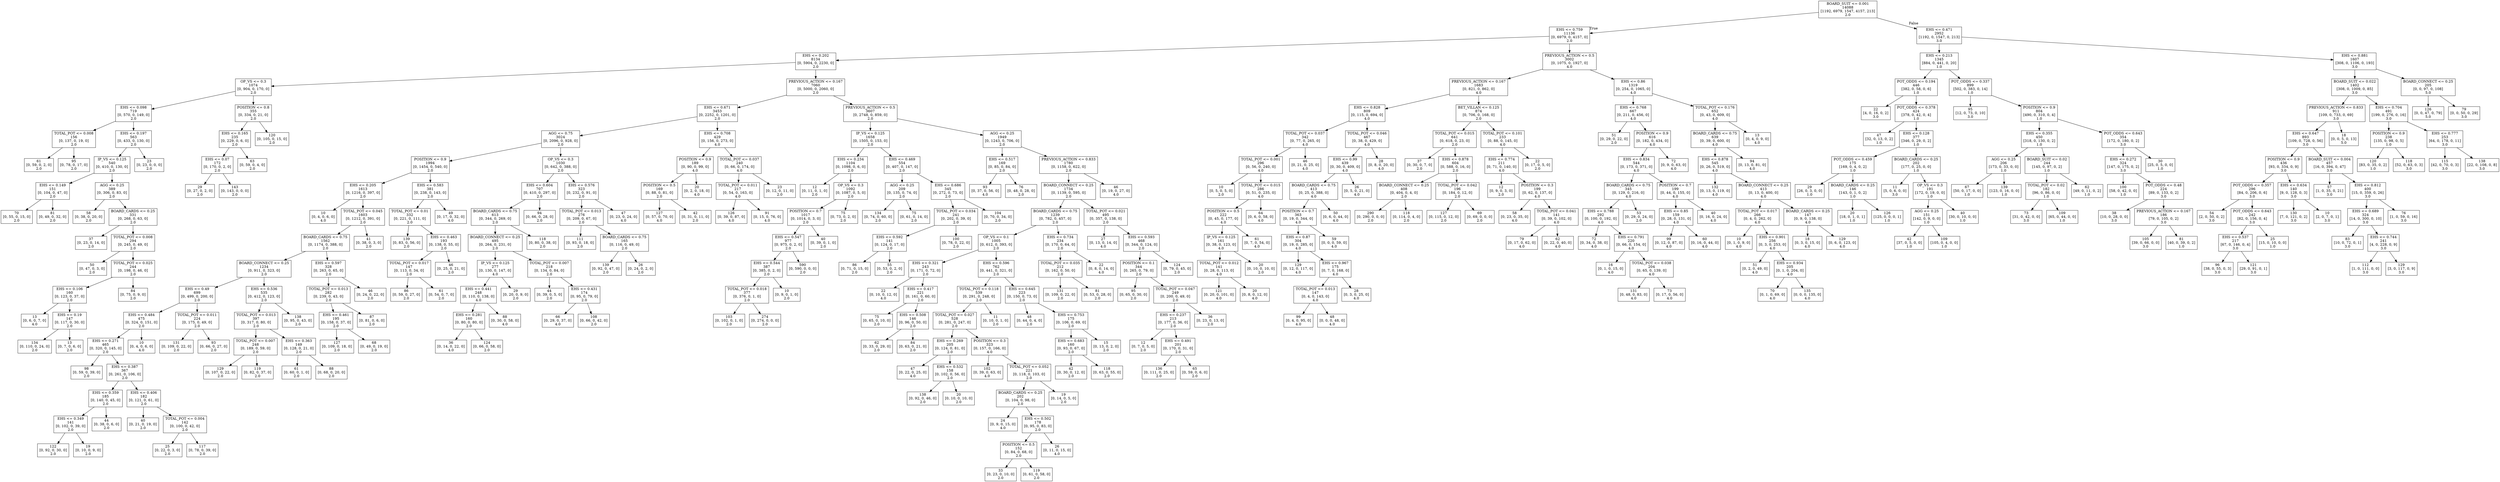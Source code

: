 digraph Tree {
node [shape=box] ;
0 [label="BOARD_SUIT <= 0.001\n14088\n[1192, 6979, 1547, 4157, 213]\n2.0"] ;
1 [label="EHS <= 0.759\n11136\n[0, 6979, 0, 4157, 0]\n2.0"] ;
0 -> 1 [labeldistance=2.5, labelangle=45, headlabel="True"] ;
2 [label="EHS <= 0.202\n8134\n[0, 5904, 0, 2230, 0]\n2.0"] ;
1 -> 2 ;
3 [label="OP_VS <= 0.3\n1074\n[0, 904, 0, 170, 0]\n2.0"] ;
2 -> 3 ;
4 [label="EHS <= 0.098\n719\n[0, 570, 0, 149, 0]\n2.0"] ;
3 -> 4 ;
5 [label="TOTAL_POT <= 0.008\n156\n[0, 137, 0, 19, 0]\n2.0"] ;
4 -> 5 ;
6 [label="61\n[0, 59, 0, 2, 0]\n2.0"] ;
5 -> 6 ;
7 [label="95\n[0, 78, 0, 17, 0]\n2.0"] ;
5 -> 7 ;
8 [label="EHS <= 0.197\n563\n[0, 433, 0, 130, 0]\n2.0"] ;
4 -> 8 ;
9 [label="IP_VS <= 0.125\n540\n[0, 410, 0, 130, 0]\n2.0"] ;
8 -> 9 ;
10 [label="EHS <= 0.149\n151\n[0, 104, 0, 47, 0]\n2.0"] ;
9 -> 10 ;
11 [label="70\n[0, 55, 0, 15, 0]\n2.0"] ;
10 -> 11 ;
12 [label="81\n[0, 49, 0, 32, 0]\n2.0"] ;
10 -> 12 ;
13 [label="AGG <= 0.25\n389\n[0, 306, 0, 83, 0]\n2.0"] ;
9 -> 13 ;
14 [label="58\n[0, 38, 0, 20, 0]\n2.0"] ;
13 -> 14 ;
15 [label="BOARD_CARDS <= 0.25\n331\n[0, 268, 0, 63, 0]\n2.0"] ;
13 -> 15 ;
16 [label="37\n[0, 23, 0, 14, 0]\n2.0"] ;
15 -> 16 ;
17 [label="TOTAL_POT <= 0.008\n294\n[0, 245, 0, 49, 0]\n2.0"] ;
15 -> 17 ;
18 [label="50\n[0, 47, 0, 3, 0]\n2.0"] ;
17 -> 18 ;
19 [label="TOTAL_POT <= 0.025\n244\n[0, 198, 0, 46, 0]\n2.0"] ;
17 -> 19 ;
20 [label="EHS <= 0.106\n160\n[0, 123, 0, 37, 0]\n2.0"] ;
19 -> 20 ;
21 [label="13\n[0, 6, 0, 7, 0]\n4.0"] ;
20 -> 21 ;
22 [label="EHS <= 0.19\n147\n[0, 117, 0, 30, 0]\n2.0"] ;
20 -> 22 ;
23 [label="134\n[0, 110, 0, 24, 0]\n2.0"] ;
22 -> 23 ;
24 [label="13\n[0, 7, 0, 6, 0]\n2.0"] ;
22 -> 24 ;
25 [label="84\n[0, 75, 0, 9, 0]\n2.0"] ;
19 -> 25 ;
26 [label="23\n[0, 23, 0, 0, 0]\n2.0"] ;
8 -> 26 ;
27 [label="POSITION <= 0.8\n355\n[0, 334, 0, 21, 0]\n2.0"] ;
3 -> 27 ;
28 [label="EHS <= 0.165\n235\n[0, 229, 0, 6, 0]\n2.0"] ;
27 -> 28 ;
29 [label="EHS <= 0.07\n172\n[0, 170, 0, 2, 0]\n2.0"] ;
28 -> 29 ;
30 [label="29\n[0, 27, 0, 2, 0]\n2.0"] ;
29 -> 30 ;
31 [label="143\n[0, 143, 0, 0, 0]\n2.0"] ;
29 -> 31 ;
32 [label="63\n[0, 59, 0, 4, 0]\n2.0"] ;
28 -> 32 ;
33 [label="120\n[0, 105, 0, 15, 0]\n2.0"] ;
27 -> 33 ;
34 [label="PREVIOUS_ACTION <= 0.167\n7060\n[0, 5000, 0, 2060, 0]\n2.0"] ;
2 -> 34 ;
35 [label="EHS <= 0.671\n3453\n[0, 2252, 0, 1201, 0]\n2.0"] ;
34 -> 35 ;
36 [label="AGG <= 0.75\n3024\n[0, 2096, 0, 928, 0]\n2.0"] ;
35 -> 36 ;
37 [label="POSITION <= 0.9\n1994\n[0, 1454, 0, 540, 0]\n2.0"] ;
36 -> 37 ;
38 [label="EHS <= 0.205\n1613\n[0, 1216, 0, 397, 0]\n2.0"] ;
37 -> 38 ;
39 [label="10\n[0, 4, 0, 6, 0]\n4.0"] ;
38 -> 39 ;
40 [label="TOTAL_POT <= 0.045\n1603\n[0, 1212, 0, 391, 0]\n2.0"] ;
38 -> 40 ;
41 [label="BOARD_CARDS <= 0.75\n1562\n[0, 1174, 0, 388, 0]\n2.0"] ;
40 -> 41 ;
42 [label="BOARD_CONNECT <= 0.25\n1234\n[0, 911, 0, 323, 0]\n2.0"] ;
41 -> 42 ;
43 [label="EHS <= 0.49\n699\n[0, 499, 0, 200, 0]\n2.0"] ;
42 -> 43 ;
44 [label="EHS <= 0.484\n475\n[0, 324, 0, 151, 0]\n2.0"] ;
43 -> 44 ;
45 [label="EHS <= 0.271\n465\n[0, 320, 0, 145, 0]\n2.0"] ;
44 -> 45 ;
46 [label="98\n[0, 59, 0, 39, 0]\n2.0"] ;
45 -> 46 ;
47 [label="EHS <= 0.387\n367\n[0, 261, 0, 106, 0]\n2.0"] ;
45 -> 47 ;
48 [label="EHS <= 0.359\n185\n[0, 140, 0, 45, 0]\n2.0"] ;
47 -> 48 ;
49 [label="EHS <= 0.349\n141\n[0, 102, 0, 39, 0]\n2.0"] ;
48 -> 49 ;
50 [label="122\n[0, 92, 0, 30, 0]\n2.0"] ;
49 -> 50 ;
51 [label="19\n[0, 10, 0, 9, 0]\n2.0"] ;
49 -> 51 ;
52 [label="44\n[0, 38, 0, 6, 0]\n2.0"] ;
48 -> 52 ;
53 [label="EHS <= 0.406\n182\n[0, 121, 0, 61, 0]\n2.0"] ;
47 -> 53 ;
54 [label="40\n[0, 21, 0, 19, 0]\n2.0"] ;
53 -> 54 ;
55 [label="TOTAL_POT <= 0.004\n142\n[0, 100, 0, 42, 0]\n2.0"] ;
53 -> 55 ;
56 [label="25\n[0, 22, 0, 3, 0]\n2.0"] ;
55 -> 56 ;
57 [label="117\n[0, 78, 0, 39, 0]\n2.0"] ;
55 -> 57 ;
58 [label="10\n[0, 4, 0, 6, 0]\n4.0"] ;
44 -> 58 ;
59 [label="TOTAL_POT <= 0.011\n224\n[0, 175, 0, 49, 0]\n2.0"] ;
43 -> 59 ;
60 [label="131\n[0, 109, 0, 22, 0]\n2.0"] ;
59 -> 60 ;
61 [label="93\n[0, 66, 0, 27, 0]\n2.0"] ;
59 -> 61 ;
62 [label="EHS <= 0.536\n535\n[0, 412, 0, 123, 0]\n2.0"] ;
42 -> 62 ;
63 [label="TOTAL_POT <= 0.013\n397\n[0, 317, 0, 80, 0]\n2.0"] ;
62 -> 63 ;
64 [label="TOTAL_POT <= 0.007\n248\n[0, 189, 0, 59, 0]\n2.0"] ;
63 -> 64 ;
65 [label="129\n[0, 107, 0, 22, 0]\n2.0"] ;
64 -> 65 ;
66 [label="119\n[0, 82, 0, 37, 0]\n2.0"] ;
64 -> 66 ;
67 [label="EHS <= 0.363\n149\n[0, 128, 0, 21, 0]\n2.0"] ;
63 -> 67 ;
68 [label="61\n[0, 60, 0, 1, 0]\n2.0"] ;
67 -> 68 ;
69 [label="88\n[0, 68, 0, 20, 0]\n2.0"] ;
67 -> 69 ;
70 [label="138\n[0, 95, 0, 43, 0]\n2.0"] ;
62 -> 70 ;
71 [label="EHS <= 0.597\n328\n[0, 263, 0, 65, 0]\n2.0"] ;
41 -> 71 ;
72 [label="TOTAL_POT <= 0.013\n282\n[0, 239, 0, 43, 0]\n2.0"] ;
71 -> 72 ;
73 [label="EHS <= 0.461\n195\n[0, 158, 0, 37, 0]\n2.0"] ;
72 -> 73 ;
74 [label="127\n[0, 109, 0, 18, 0]\n2.0"] ;
73 -> 74 ;
75 [label="68\n[0, 49, 0, 19, 0]\n2.0"] ;
73 -> 75 ;
76 [label="87\n[0, 81, 0, 6, 0]\n2.0"] ;
72 -> 76 ;
77 [label="46\n[0, 24, 0, 22, 0]\n2.0"] ;
71 -> 77 ;
78 [label="41\n[0, 38, 0, 3, 0]\n2.0"] ;
40 -> 78 ;
79 [label="EHS <= 0.583\n381\n[0, 238, 0, 143, 0]\n2.0"] ;
37 -> 79 ;
80 [label="TOTAL_POT <= 0.01\n332\n[0, 221, 0, 111, 0]\n2.0"] ;
79 -> 80 ;
81 [label="139\n[0, 83, 0, 56, 0]\n2.0"] ;
80 -> 81 ;
82 [label="EHS <= 0.463\n193\n[0, 138, 0, 55, 0]\n2.0"] ;
80 -> 82 ;
83 [label="TOTAL_POT <= 0.017\n147\n[0, 113, 0, 34, 0]\n2.0"] ;
82 -> 83 ;
84 [label="86\n[0, 59, 0, 27, 0]\n2.0"] ;
83 -> 84 ;
85 [label="61\n[0, 54, 0, 7, 0]\n2.0"] ;
83 -> 85 ;
86 [label="46\n[0, 25, 0, 21, 0]\n2.0"] ;
82 -> 86 ;
87 [label="49\n[0, 17, 0, 32, 0]\n4.0"] ;
79 -> 87 ;
88 [label="OP_VS <= 0.3\n1030\n[0, 642, 0, 388, 0]\n2.0"] ;
36 -> 88 ;
89 [label="EHS <= 0.604\n707\n[0, 410, 0, 297, 0]\n2.0"] ;
88 -> 89 ;
90 [label="BOARD_CARDS <= 0.75\n613\n[0, 344, 0, 269, 0]\n2.0"] ;
89 -> 90 ;
91 [label="BOARD_CONNECT <= 0.25\n495\n[0, 264, 0, 231, 0]\n2.0"] ;
90 -> 91 ;
92 [label="IP_VS <= 0.125\n277\n[0, 130, 0, 147, 0]\n4.0"] ;
91 -> 92 ;
93 [label="EHS <= 0.441\n248\n[0, 110, 0, 138, 0]\n4.0"] ;
92 -> 93 ;
94 [label="EHS <= 0.281\n160\n[0, 80, 0, 80, 0]\n2.0"] ;
93 -> 94 ;
95 [label="36\n[0, 14, 0, 22, 0]\n4.0"] ;
94 -> 95 ;
96 [label="124\n[0, 66, 0, 58, 0]\n2.0"] ;
94 -> 96 ;
97 [label="88\n[0, 30, 0, 58, 0]\n4.0"] ;
93 -> 97 ;
98 [label="29\n[0, 20, 0, 9, 0]\n2.0"] ;
92 -> 98 ;
99 [label="TOTAL_POT <= 0.007\n218\n[0, 134, 0, 84, 0]\n2.0"] ;
91 -> 99 ;
100 [label="44\n[0, 39, 0, 5, 0]\n2.0"] ;
99 -> 100 ;
101 [label="EHS <= 0.431\n174\n[0, 95, 0, 79, 0]\n2.0"] ;
99 -> 101 ;
102 [label="66\n[0, 29, 0, 37, 0]\n4.0"] ;
101 -> 102 ;
103 [label="108\n[0, 66, 0, 42, 0]\n2.0"] ;
101 -> 103 ;
104 [label="118\n[0, 80, 0, 38, 0]\n2.0"] ;
90 -> 104 ;
105 [label="94\n[0, 66, 0, 28, 0]\n2.0"] ;
89 -> 105 ;
106 [label="EHS <= 0.576\n323\n[0, 232, 0, 91, 0]\n2.0"] ;
88 -> 106 ;
107 [label="TOTAL_POT <= 0.013\n276\n[0, 209, 0, 67, 0]\n2.0"] ;
106 -> 107 ;
108 [label="111\n[0, 93, 0, 18, 0]\n2.0"] ;
107 -> 108 ;
109 [label="BOARD_CARDS <= 0.75\n165\n[0, 116, 0, 49, 0]\n2.0"] ;
107 -> 109 ;
110 [label="139\n[0, 92, 0, 47, 0]\n2.0"] ;
109 -> 110 ;
111 [label="26\n[0, 24, 0, 2, 0]\n2.0"] ;
109 -> 111 ;
112 [label="47\n[0, 23, 0, 24, 0]\n4.0"] ;
106 -> 112 ;
113 [label="EHS <= 0.708\n429\n[0, 156, 0, 273, 0]\n4.0"] ;
35 -> 113 ;
114 [label="POSITION <= 0.9\n189\n[0, 90, 0, 99, 0]\n4.0"] ;
113 -> 114 ;
115 [label="POSITION <= 0.5\n169\n[0, 88, 0, 81, 0]\n2.0"] ;
114 -> 115 ;
116 [label="127\n[0, 57, 0, 70, 0]\n4.0"] ;
115 -> 116 ;
117 [label="42\n[0, 31, 0, 11, 0]\n2.0"] ;
115 -> 117 ;
118 [label="20\n[0, 2, 0, 18, 0]\n4.0"] ;
114 -> 118 ;
119 [label="TOTAL_POT <= 0.037\n240\n[0, 66, 0, 174, 0]\n4.0"] ;
113 -> 119 ;
120 [label="TOTAL_POT <= 0.011\n217\n[0, 54, 0, 163, 0]\n4.0"] ;
119 -> 120 ;
121 [label="126\n[0, 39, 0, 87, 0]\n4.0"] ;
120 -> 121 ;
122 [label="91\n[0, 15, 0, 76, 0]\n4.0"] ;
120 -> 122 ;
123 [label="23\n[0, 12, 0, 11, 0]\n2.0"] ;
119 -> 123 ;
124 [label="PREVIOUS_ACTION <= 0.5\n3607\n[0, 2748, 0, 859, 0]\n2.0"] ;
34 -> 124 ;
125 [label="IP_VS <= 0.125\n1658\n[0, 1505, 0, 153, 0]\n2.0"] ;
124 -> 125 ;
126 [label="EHS <= 0.234\n1104\n[0, 1098, 0, 6, 0]\n2.0"] ;
125 -> 126 ;
127 [label="12\n[0, 11, 0, 1, 0]\n2.0"] ;
126 -> 127 ;
128 [label="OP_VS <= 0.3\n1092\n[0, 1087, 0, 5, 0]\n2.0"] ;
126 -> 128 ;
129 [label="POSITION <= 0.7\n1017\n[0, 1014, 0, 3, 0]\n2.0"] ;
128 -> 129 ;
130 [label="EHS <= 0.547\n977\n[0, 975, 0, 2, 0]\n2.0"] ;
129 -> 130 ;
131 [label="EHS <= 0.544\n387\n[0, 385, 0, 2, 0]\n2.0"] ;
130 -> 131 ;
132 [label="TOTAL_POT <= 0.018\n377\n[0, 376, 0, 1, 0]\n2.0"] ;
131 -> 132 ;
133 [label="103\n[0, 102, 0, 1, 0]\n2.0"] ;
132 -> 133 ;
134 [label="274\n[0, 274, 0, 0, 0]\n2.0"] ;
132 -> 134 ;
135 [label="10\n[0, 9, 0, 1, 0]\n2.0"] ;
131 -> 135 ;
136 [label="590\n[0, 590, 0, 0, 0]\n2.0"] ;
130 -> 136 ;
137 [label="40\n[0, 39, 0, 1, 0]\n2.0"] ;
129 -> 137 ;
138 [label="75\n[0, 73, 0, 2, 0]\n2.0"] ;
128 -> 138 ;
139 [label="EHS <= 0.469\n554\n[0, 407, 0, 147, 0]\n2.0"] ;
125 -> 139 ;
140 [label="AGG <= 0.25\n209\n[0, 135, 0, 74, 0]\n2.0"] ;
139 -> 140 ;
141 [label="134\n[0, 74, 0, 60, 0]\n2.0"] ;
140 -> 141 ;
142 [label="75\n[0, 61, 0, 14, 0]\n2.0"] ;
140 -> 142 ;
143 [label="EHS <= 0.686\n345\n[0, 272, 0, 73, 0]\n2.0"] ;
139 -> 143 ;
144 [label="TOTAL_POT <= 0.034\n241\n[0, 202, 0, 39, 0]\n2.0"] ;
143 -> 144 ;
145 [label="EHS <= 0.592\n141\n[0, 124, 0, 17, 0]\n2.0"] ;
144 -> 145 ;
146 [label="86\n[0, 71, 0, 15, 0]\n2.0"] ;
145 -> 146 ;
147 [label="55\n[0, 53, 0, 2, 0]\n2.0"] ;
145 -> 147 ;
148 [label="100\n[0, 78, 0, 22, 0]\n2.0"] ;
144 -> 148 ;
149 [label="104\n[0, 70, 0, 34, 0]\n2.0"] ;
143 -> 149 ;
150 [label="AGG <= 0.25\n1949\n[0, 1243, 0, 706, 0]\n2.0"] ;
124 -> 150 ;
151 [label="EHS <= 0.517\n169\n[0, 85, 0, 84, 0]\n2.0"] ;
150 -> 151 ;
152 [label="93\n[0, 37, 0, 56, 0]\n4.0"] ;
151 -> 152 ;
153 [label="76\n[0, 48, 0, 28, 0]\n2.0"] ;
151 -> 153 ;
154 [label="PREVIOUS_ACTION <= 0.833\n1780\n[0, 1158, 0, 622, 0]\n2.0"] ;
150 -> 154 ;
155 [label="BOARD_CONNECT <= 0.25\n1734\n[0, 1139, 0, 595, 0]\n2.0"] ;
154 -> 155 ;
156 [label="BOARD_CARDS <= 0.75\n1239\n[0, 782, 0, 457, 0]\n2.0"] ;
155 -> 156 ;
157 [label="OP_VS <= 0.1\n1005\n[0, 612, 0, 393, 0]\n2.0"] ;
156 -> 157 ;
158 [label="EHS <= 0.321\n243\n[0, 171, 0, 72, 0]\n2.0"] ;
157 -> 158 ;
159 [label="22\n[0, 10, 0, 12, 0]\n4.0"] ;
158 -> 159 ;
160 [label="EHS <= 0.417\n221\n[0, 161, 0, 60, 0]\n2.0"] ;
158 -> 160 ;
161 [label="75\n[0, 65, 0, 10, 0]\n2.0"] ;
160 -> 161 ;
162 [label="EHS <= 0.508\n146\n[0, 96, 0, 50, 0]\n2.0"] ;
160 -> 162 ;
163 [label="62\n[0, 33, 0, 29, 0]\n2.0"] ;
162 -> 163 ;
164 [label="84\n[0, 63, 0, 21, 0]\n2.0"] ;
162 -> 164 ;
165 [label="EHS <= 0.596\n762\n[0, 441, 0, 321, 0]\n2.0"] ;
157 -> 165 ;
166 [label="TOTAL_POT <= 0.118\n539\n[0, 291, 0, 248, 0]\n2.0"] ;
165 -> 166 ;
167 [label="TOTAL_POT <= 0.027\n528\n[0, 281, 0, 247, 0]\n2.0"] ;
166 -> 167 ;
168 [label="EHS <= 0.269\n205\n[0, 124, 0, 81, 0]\n2.0"] ;
167 -> 168 ;
169 [label="47\n[0, 22, 0, 25, 0]\n4.0"] ;
168 -> 169 ;
170 [label="EHS <= 0.532\n158\n[0, 102, 0, 56, 0]\n2.0"] ;
168 -> 170 ;
171 [label="138\n[0, 92, 0, 46, 0]\n2.0"] ;
170 -> 171 ;
172 [label="20\n[0, 10, 0, 10, 0]\n2.0"] ;
170 -> 172 ;
173 [label="POSITION <= 0.3\n323\n[0, 157, 0, 166, 0]\n4.0"] ;
167 -> 173 ;
174 [label="102\n[0, 39, 0, 63, 0]\n4.0"] ;
173 -> 174 ;
175 [label="TOTAL_POT <= 0.052\n221\n[0, 118, 0, 103, 0]\n2.0"] ;
173 -> 175 ;
176 [label="BOARD_CARDS <= 0.25\n202\n[0, 104, 0, 98, 0]\n2.0"] ;
175 -> 176 ;
177 [label="24\n[0, 9, 0, 15, 0]\n4.0"] ;
176 -> 177 ;
178 [label="EHS <= 0.502\n178\n[0, 95, 0, 83, 0]\n2.0"] ;
176 -> 178 ;
179 [label="POSITION <= 0.5\n152\n[0, 84, 0, 68, 0]\n2.0"] ;
178 -> 179 ;
180 [label="33\n[0, 23, 0, 10, 0]\n2.0"] ;
179 -> 180 ;
181 [label="119\n[0, 61, 0, 58, 0]\n2.0"] ;
179 -> 181 ;
182 [label="26\n[0, 11, 0, 15, 0]\n4.0"] ;
178 -> 182 ;
183 [label="19\n[0, 14, 0, 5, 0]\n2.0"] ;
175 -> 183 ;
184 [label="11\n[0, 10, 0, 1, 0]\n2.0"] ;
166 -> 184 ;
185 [label="EHS <= 0.645\n223\n[0, 150, 0, 73, 0]\n2.0"] ;
165 -> 185 ;
186 [label="48\n[0, 44, 0, 4, 0]\n2.0"] ;
185 -> 186 ;
187 [label="EHS <= 0.753\n175\n[0, 106, 0, 69, 0]\n2.0"] ;
185 -> 187 ;
188 [label="EHS <= 0.683\n160\n[0, 93, 0, 67, 0]\n2.0"] ;
187 -> 188 ;
189 [label="42\n[0, 30, 0, 12, 0]\n2.0"] ;
188 -> 189 ;
190 [label="118\n[0, 63, 0, 55, 0]\n2.0"] ;
188 -> 190 ;
191 [label="15\n[0, 13, 0, 2, 0]\n2.0"] ;
187 -> 191 ;
192 [label="EHS <= 0.734\n234\n[0, 170, 0, 64, 0]\n2.0"] ;
156 -> 192 ;
193 [label="TOTAL_POT <= 0.035\n212\n[0, 162, 0, 50, 0]\n2.0"] ;
192 -> 193 ;
194 [label="131\n[0, 109, 0, 22, 0]\n2.0"] ;
193 -> 194 ;
195 [label="81\n[0, 53, 0, 28, 0]\n2.0"] ;
193 -> 195 ;
196 [label="22\n[0, 8, 0, 14, 0]\n4.0"] ;
192 -> 196 ;
197 [label="TOTAL_POT <= 0.021\n495\n[0, 357, 0, 138, 0]\n2.0"] ;
155 -> 197 ;
198 [label="27\n[0, 13, 0, 14, 0]\n4.0"] ;
197 -> 198 ;
199 [label="EHS <= 0.593\n468\n[0, 344, 0, 124, 0]\n2.0"] ;
197 -> 199 ;
200 [label="POSITION <= 0.1\n344\n[0, 265, 0, 79, 0]\n2.0"] ;
199 -> 200 ;
201 [label="95\n[0, 65, 0, 30, 0]\n2.0"] ;
200 -> 201 ;
202 [label="TOTAL_POT <= 0.047\n249\n[0, 200, 0, 49, 0]\n2.0"] ;
200 -> 202 ;
203 [label="EHS <= 0.237\n213\n[0, 177, 0, 36, 0]\n2.0"] ;
202 -> 203 ;
204 [label="12\n[0, 7, 0, 5, 0]\n2.0"] ;
203 -> 204 ;
205 [label="EHS <= 0.491\n201\n[0, 170, 0, 31, 0]\n2.0"] ;
203 -> 205 ;
206 [label="136\n[0, 111, 0, 25, 0]\n2.0"] ;
205 -> 206 ;
207 [label="65\n[0, 59, 0, 6, 0]\n2.0"] ;
205 -> 207 ;
208 [label="36\n[0, 23, 0, 13, 0]\n2.0"] ;
202 -> 208 ;
209 [label="124\n[0, 79, 0, 45, 0]\n2.0"] ;
199 -> 209 ;
210 [label="46\n[0, 19, 0, 27, 0]\n4.0"] ;
154 -> 210 ;
211 [label="PREVIOUS_ACTION <= 0.5\n3002\n[0, 1075, 0, 1927, 0]\n4.0"] ;
1 -> 211 ;
212 [label="PREVIOUS_ACTION <= 0.167\n1683\n[0, 821, 0, 862, 0]\n4.0"] ;
211 -> 212 ;
213 [label="EHS <= 0.828\n809\n[0, 115, 0, 694, 0]\n4.0"] ;
212 -> 213 ;
214 [label="TOTAL_POT <= 0.037\n342\n[0, 77, 0, 265, 0]\n4.0"] ;
213 -> 214 ;
215 [label="TOTAL_POT <= 0.001\n296\n[0, 56, 0, 240, 0]\n4.0"] ;
214 -> 215 ;
216 [label="10\n[0, 5, 0, 5, 0]\n2.0"] ;
215 -> 216 ;
217 [label="TOTAL_POT <= 0.015\n286\n[0, 51, 0, 235, 0]\n4.0"] ;
215 -> 217 ;
218 [label="POSITION <= 0.5\n222\n[0, 45, 0, 177, 0]\n4.0"] ;
217 -> 218 ;
219 [label="IP_VS <= 0.125\n161\n[0, 38, 0, 123, 0]\n4.0"] ;
218 -> 219 ;
220 [label="TOTAL_POT <= 0.012\n141\n[0, 28, 0, 113, 0]\n4.0"] ;
219 -> 220 ;
221 [label="121\n[0, 20, 0, 101, 0]\n4.0"] ;
220 -> 221 ;
222 [label="20\n[0, 8, 0, 12, 0]\n4.0"] ;
220 -> 222 ;
223 [label="20\n[0, 10, 0, 10, 0]\n2.0"] ;
219 -> 223 ;
224 [label="61\n[0, 7, 0, 54, 0]\n4.0"] ;
218 -> 224 ;
225 [label="64\n[0, 6, 0, 58, 0]\n4.0"] ;
217 -> 225 ;
226 [label="46\n[0, 21, 0, 25, 0]\n4.0"] ;
214 -> 226 ;
227 [label="TOTAL_POT <= 0.046\n467\n[0, 38, 0, 429, 0]\n4.0"] ;
213 -> 227 ;
228 [label="EHS <= 0.99\n439\n[0, 30, 0, 409, 0]\n4.0"] ;
227 -> 228 ;
229 [label="BOARD_CARDS <= 0.75\n413\n[0, 25, 0, 388, 0]\n4.0"] ;
228 -> 229 ;
230 [label="POSITION <= 0.7\n363\n[0, 19, 0, 344, 0]\n4.0"] ;
229 -> 230 ;
231 [label="EHS <= 0.87\n304\n[0, 19, 0, 285, 0]\n4.0"] ;
230 -> 231 ;
232 [label="129\n[0, 12, 0, 117, 0]\n4.0"] ;
231 -> 232 ;
233 [label="EHS <= 0.967\n175\n[0, 7, 0, 168, 0]\n4.0"] ;
231 -> 233 ;
234 [label="TOTAL_POT <= 0.013\n147\n[0, 4, 0, 143, 0]\n4.0"] ;
233 -> 234 ;
235 [label="99\n[0, 4, 0, 95, 0]\n4.0"] ;
234 -> 235 ;
236 [label="48\n[0, 0, 0, 48, 0]\n4.0"] ;
234 -> 236 ;
237 [label="28\n[0, 3, 0, 25, 0]\n4.0"] ;
233 -> 237 ;
238 [label="59\n[0, 0, 0, 59, 0]\n4.0"] ;
230 -> 238 ;
239 [label="50\n[0, 6, 0, 44, 0]\n4.0"] ;
229 -> 239 ;
240 [label="26\n[0, 5, 0, 21, 0]\n4.0"] ;
228 -> 240 ;
241 [label="28\n[0, 8, 0, 20, 0]\n4.0"] ;
227 -> 241 ;
242 [label="BET_VILLAN <= 0.125\n874\n[0, 706, 0, 168, 0]\n2.0"] ;
212 -> 242 ;
243 [label="TOTAL_POT <= 0.015\n641\n[0, 618, 0, 23, 0]\n2.0"] ;
242 -> 243 ;
244 [label="37\n[0, 30, 0, 7, 0]\n2.0"] ;
243 -> 244 ;
245 [label="EHS <= 0.878\n604\n[0, 588, 0, 16, 0]\n2.0"] ;
243 -> 245 ;
246 [label="BOARD_CONNECT <= 0.25\n408\n[0, 404, 0, 4, 0]\n2.0"] ;
245 -> 246 ;
247 [label="290\n[0, 290, 0, 0, 0]\n2.0"] ;
246 -> 247 ;
248 [label="118\n[0, 114, 0, 4, 0]\n2.0"] ;
246 -> 248 ;
249 [label="TOTAL_POT <= 0.042\n196\n[0, 184, 0, 12, 0]\n2.0"] ;
245 -> 249 ;
250 [label="127\n[0, 115, 0, 12, 0]\n2.0"] ;
249 -> 250 ;
251 [label="69\n[0, 69, 0, 0, 0]\n2.0"] ;
249 -> 251 ;
252 [label="TOTAL_POT <= 0.101\n233\n[0, 88, 0, 145, 0]\n4.0"] ;
242 -> 252 ;
253 [label="EHS <= 0.774\n211\n[0, 71, 0, 140, 0]\n4.0"] ;
252 -> 253 ;
254 [label="12\n[0, 9, 0, 3, 0]\n2.0"] ;
253 -> 254 ;
255 [label="POSITION <= 0.3\n199\n[0, 62, 0, 137, 0]\n4.0"] ;
253 -> 255 ;
256 [label="58\n[0, 23, 0, 35, 0]\n4.0"] ;
255 -> 256 ;
257 [label="TOTAL_POT <= 0.041\n141\n[0, 39, 0, 102, 0]\n4.0"] ;
255 -> 257 ;
258 [label="79\n[0, 17, 0, 62, 0]\n4.0"] ;
257 -> 258 ;
259 [label="62\n[0, 22, 0, 40, 0]\n4.0"] ;
257 -> 259 ;
260 [label="22\n[0, 17, 0, 5, 0]\n2.0"] ;
252 -> 260 ;
261 [label="EHS <= 0.86\n1319\n[0, 254, 0, 1065, 0]\n4.0"] ;
211 -> 261 ;
262 [label="EHS <= 0.768\n667\n[0, 211, 0, 456, 0]\n4.0"] ;
261 -> 262 ;
263 [label="51\n[0, 29, 0, 22, 0]\n2.0"] ;
262 -> 263 ;
264 [label="POSITION <= 0.9\n616\n[0, 182, 0, 434, 0]\n4.0"] ;
262 -> 264 ;
265 [label="EHS <= 0.834\n544\n[0, 173, 0, 371, 0]\n4.0"] ;
264 -> 265 ;
266 [label="BOARD_CARDS <= 0.75\n345\n[0, 129, 0, 216, 0]\n4.0"] ;
265 -> 266 ;
267 [label="EHS <= 0.788\n292\n[0, 100, 0, 192, 0]\n4.0"] ;
266 -> 267 ;
268 [label="72\n[0, 34, 0, 38, 0]\n4.0"] ;
267 -> 268 ;
269 [label="EHS <= 0.791\n220\n[0, 66, 0, 154, 0]\n4.0"] ;
267 -> 269 ;
270 [label="16\n[0, 1, 0, 15, 0]\n4.0"] ;
269 -> 270 ;
271 [label="TOTAL_POT <= 0.038\n204\n[0, 65, 0, 139, 0]\n4.0"] ;
269 -> 271 ;
272 [label="131\n[0, 48, 0, 83, 0]\n4.0"] ;
271 -> 272 ;
273 [label="73\n[0, 17, 0, 56, 0]\n4.0"] ;
271 -> 273 ;
274 [label="53\n[0, 29, 0, 24, 0]\n2.0"] ;
266 -> 274 ;
275 [label="POSITION <= 0.7\n199\n[0, 44, 0, 155, 0]\n4.0"] ;
265 -> 275 ;
276 [label="EHS <= 0.85\n159\n[0, 28, 0, 131, 0]\n4.0"] ;
275 -> 276 ;
277 [label="99\n[0, 12, 0, 87, 0]\n4.0"] ;
276 -> 277 ;
278 [label="60\n[0, 16, 0, 44, 0]\n4.0"] ;
276 -> 278 ;
279 [label="40\n[0, 16, 0, 24, 0]\n4.0"] ;
275 -> 279 ;
280 [label="72\n[0, 9, 0, 63, 0]\n4.0"] ;
264 -> 280 ;
281 [label="TOTAL_POT <= 0.176\n652\n[0, 43, 0, 609, 0]\n4.0"] ;
261 -> 281 ;
282 [label="BOARD_CARDS <= 0.75\n639\n[0, 39, 0, 600, 0]\n4.0"] ;
281 -> 282 ;
283 [label="EHS <= 0.878\n545\n[0, 26, 0, 519, 0]\n4.0"] ;
282 -> 283 ;
284 [label="132\n[0, 13, 0, 119, 0]\n4.0"] ;
283 -> 284 ;
285 [label="BOARD_CONNECT <= 0.25\n413\n[0, 13, 0, 400, 0]\n4.0"] ;
283 -> 285 ;
286 [label="TOTAL_POT <= 0.017\n266\n[0, 4, 0, 262, 0]\n4.0"] ;
285 -> 286 ;
287 [label="10\n[0, 1, 0, 9, 0]\n4.0"] ;
286 -> 287 ;
288 [label="EHS <= 0.901\n256\n[0, 3, 0, 253, 0]\n4.0"] ;
286 -> 288 ;
289 [label="51\n[0, 2, 0, 49, 0]\n4.0"] ;
288 -> 289 ;
290 [label="EHS <= 0.934\n205\n[0, 1, 0, 204, 0]\n4.0"] ;
288 -> 290 ;
291 [label="70\n[0, 1, 0, 69, 0]\n4.0"] ;
290 -> 291 ;
292 [label="135\n[0, 0, 0, 135, 0]\n4.0"] ;
290 -> 292 ;
293 [label="BOARD_CARDS <= 0.25\n147\n[0, 9, 0, 138, 0]\n4.0"] ;
285 -> 293 ;
294 [label="18\n[0, 3, 0, 15, 0]\n4.0"] ;
293 -> 294 ;
295 [label="129\n[0, 6, 0, 123, 0]\n4.0"] ;
293 -> 295 ;
296 [label="94\n[0, 13, 0, 81, 0]\n4.0"] ;
282 -> 296 ;
297 [label="13\n[0, 4, 0, 9, 0]\n4.0"] ;
281 -> 297 ;
298 [label="EHS <= 0.471\n2952\n[1192, 0, 1547, 0, 213]\n3.0"] ;
0 -> 298 [labeldistance=2.5, labelangle=-45, headlabel="False"] ;
299 [label="EHS <= 0.213\n1345\n[884, 0, 441, 0, 20]\n1.0"] ;
298 -> 299 ;
300 [label="POT_ODDS <= 0.194\n446\n[382, 0, 58, 0, 6]\n1.0"] ;
299 -> 300 ;
301 [label="22\n[4, 0, 16, 0, 2]\n3.0"] ;
300 -> 301 ;
302 [label="POT_ODDS <= 0.378\n424\n[378, 0, 42, 0, 4]\n1.0"] ;
300 -> 302 ;
303 [label="47\n[32, 0, 13, 0, 2]\n1.0"] ;
302 -> 303 ;
304 [label="EHS <= 0.128\n377\n[346, 0, 29, 0, 2]\n1.0"] ;
302 -> 304 ;
305 [label="POT_ODDS <= 0.459\n175\n[169, 0, 4, 0, 2]\n1.0"] ;
304 -> 305 ;
306 [label="29\n[26, 0, 3, 0, 0]\n1.0"] ;
305 -> 306 ;
307 [label="BOARD_CARDS <= 0.25\n146\n[143, 0, 1, 0, 2]\n1.0"] ;
305 -> 307 ;
308 [label="20\n[18, 0, 1, 0, 1]\n1.0"] ;
307 -> 308 ;
309 [label="126\n[125, 0, 0, 0, 1]\n1.0"] ;
307 -> 309 ;
310 [label="BOARD_CARDS <= 0.25\n202\n[177, 0, 25, 0, 0]\n1.0"] ;
304 -> 310 ;
311 [label="11\n[5, 0, 6, 0, 0]\n3.0"] ;
310 -> 311 ;
312 [label="OP_VS <= 0.3\n191\n[172, 0, 19, 0, 0]\n1.0"] ;
310 -> 312 ;
313 [label="AGG <= 0.25\n151\n[142, 0, 9, 0, 0]\n1.0"] ;
312 -> 313 ;
314 [label="42\n[37, 0, 5, 0, 0]\n1.0"] ;
313 -> 314 ;
315 [label="109\n[105, 0, 4, 0, 0]\n1.0"] ;
313 -> 315 ;
316 [label="40\n[30, 0, 10, 0, 0]\n1.0"] ;
312 -> 316 ;
317 [label="POT_ODDS <= 0.337\n899\n[502, 0, 383, 0, 14]\n1.0"] ;
299 -> 317 ;
318 [label="95\n[12, 0, 73, 0, 10]\n3.0"] ;
317 -> 318 ;
319 [label="POSITION <= 0.9\n804\n[490, 0, 310, 0, 4]\n1.0"] ;
317 -> 319 ;
320 [label="EHS <= 0.355\n450\n[318, 0, 130, 0, 2]\n1.0"] ;
319 -> 320 ;
321 [label="AGG <= 0.25\n206\n[173, 0, 33, 0, 0]\n1.0"] ;
320 -> 321 ;
322 [label="67\n[50, 0, 17, 0, 0]\n1.0"] ;
321 -> 322 ;
323 [label="139\n[123, 0, 16, 0, 0]\n1.0"] ;
321 -> 323 ;
324 [label="BOARD_SUIT <= 0.02\n244\n[145, 0, 97, 0, 2]\n1.0"] ;
320 -> 324 ;
325 [label="TOTAL_POT <= 0.02\n182\n[96, 0, 86, 0, 0]\n1.0"] ;
324 -> 325 ;
326 [label="73\n[31, 0, 42, 0, 0]\n3.0"] ;
325 -> 326 ;
327 [label="109\n[65, 0, 44, 0, 0]\n1.0"] ;
325 -> 327 ;
328 [label="62\n[49, 0, 11, 0, 2]\n1.0"] ;
324 -> 328 ;
329 [label="POT_ODDS <= 0.643\n354\n[172, 0, 180, 0, 2]\n3.0"] ;
319 -> 329 ;
330 [label="EHS <= 0.272\n324\n[147, 0, 175, 0, 2]\n3.0"] ;
329 -> 330 ;
331 [label="100\n[58, 0, 42, 0, 0]\n1.0"] ;
330 -> 331 ;
332 [label="POT_ODDS <= 0.48\n224\n[89, 0, 133, 0, 2]\n3.0"] ;
330 -> 332 ;
333 [label="38\n[10, 0, 28, 0, 0]\n3.0"] ;
332 -> 333 ;
334 [label="PREVIOUS_ACTION <= 0.167\n186\n[79, 0, 105, 0, 2]\n3.0"] ;
332 -> 334 ;
335 [label="105\n[39, 0, 66, 0, 0]\n3.0"] ;
334 -> 335 ;
336 [label="81\n[40, 0, 39, 0, 2]\n1.0"] ;
334 -> 336 ;
337 [label="30\n[25, 0, 5, 0, 0]\n1.0"] ;
329 -> 337 ;
338 [label="EHS <= 0.881\n1607\n[308, 0, 1106, 0, 193]\n3.0"] ;
298 -> 338 ;
339 [label="BOARD_SUIT <= 0.022\n1402\n[308, 0, 1009, 0, 85]\n3.0"] ;
338 -> 339 ;
340 [label="PREVIOUS_ACTION <= 0.833\n911\n[109, 0, 733, 0, 69]\n3.0"] ;
339 -> 340 ;
341 [label="EHS <= 0.647\n893\n[109, 0, 728, 0, 56]\n3.0"] ;
340 -> 341 ;
342 [label="POSITION <= 0.9\n436\n[93, 0, 334, 0, 9]\n3.0"] ;
341 -> 342 ;
343 [label="POT_ODDS <= 0.357\n296\n[84, 0, 206, 0, 6]\n3.0"] ;
342 -> 343 ;
344 [label="54\n[2, 0, 50, 0, 2]\n3.0"] ;
343 -> 344 ;
345 [label="POT_ODDS <= 0.643\n242\n[82, 0, 156, 0, 4]\n3.0"] ;
343 -> 345 ;
346 [label="EHS <= 0.537\n217\n[67, 0, 146, 0, 4]\n3.0"] ;
345 -> 346 ;
347 [label="96\n[38, 0, 55, 0, 3]\n3.0"] ;
346 -> 347 ;
348 [label="121\n[29, 0, 91, 0, 1]\n3.0"] ;
346 -> 348 ;
349 [label="25\n[15, 0, 10, 0, 0]\n1.0"] ;
345 -> 349 ;
350 [label="EHS <= 0.634\n140\n[9, 0, 128, 0, 3]\n3.0"] ;
342 -> 350 ;
351 [label="130\n[7, 0, 121, 0, 2]\n3.0"] ;
350 -> 351 ;
352 [label="10\n[2, 0, 7, 0, 1]\n3.0"] ;
350 -> 352 ;
353 [label="BOARD_SUIT <= 0.004\n457\n[16, 0, 394, 0, 47]\n3.0"] ;
341 -> 353 ;
354 [label="57\n[1, 0, 35, 0, 21]\n3.0"] ;
353 -> 354 ;
355 [label="EHS <= 0.812\n400\n[15, 0, 359, 0, 26]\n3.0"] ;
353 -> 355 ;
356 [label="EHS <= 0.689\n324\n[14, 0, 300, 0, 10]\n3.0"] ;
355 -> 356 ;
357 [label="83\n[10, 0, 72, 0, 1]\n3.0"] ;
356 -> 357 ;
358 [label="EHS <= 0.744\n241\n[4, 0, 228, 0, 9]\n3.0"] ;
356 -> 358 ;
359 [label="112\n[1, 0, 111, 0, 0]\n3.0"] ;
358 -> 359 ;
360 [label="129\n[3, 0, 117, 0, 9]\n3.0"] ;
358 -> 360 ;
361 [label="76\n[1, 0, 59, 0, 16]\n3.0"] ;
355 -> 361 ;
362 [label="18\n[0, 0, 5, 0, 13]\n5.0"] ;
340 -> 362 ;
363 [label="EHS <= 0.704\n491\n[199, 0, 276, 0, 16]\n3.0"] ;
339 -> 363 ;
364 [label="POSITION <= 0.9\n238\n[135, 0, 98, 0, 5]\n1.0"] ;
363 -> 364 ;
365 [label="120\n[83, 0, 35, 0, 2]\n1.0"] ;
364 -> 365 ;
366 [label="118\n[52, 0, 63, 0, 3]\n3.0"] ;
364 -> 366 ;
367 [label="EHS <= 0.777\n253\n[64, 0, 178, 0, 11]\n3.0"] ;
363 -> 367 ;
368 [label="115\n[42, 0, 70, 0, 3]\n3.0"] ;
367 -> 368 ;
369 [label="138\n[22, 0, 108, 0, 8]\n3.0"] ;
367 -> 369 ;
370 [label="BOARD_CONNECT <= 0.25\n205\n[0, 0, 97, 0, 108]\n5.0"] ;
338 -> 370 ;
371 [label="126\n[0, 0, 47, 0, 79]\n5.0"] ;
370 -> 371 ;
372 [label="79\n[0, 0, 50, 0, 29]\n3.0"] ;
370 -> 372 ;
}